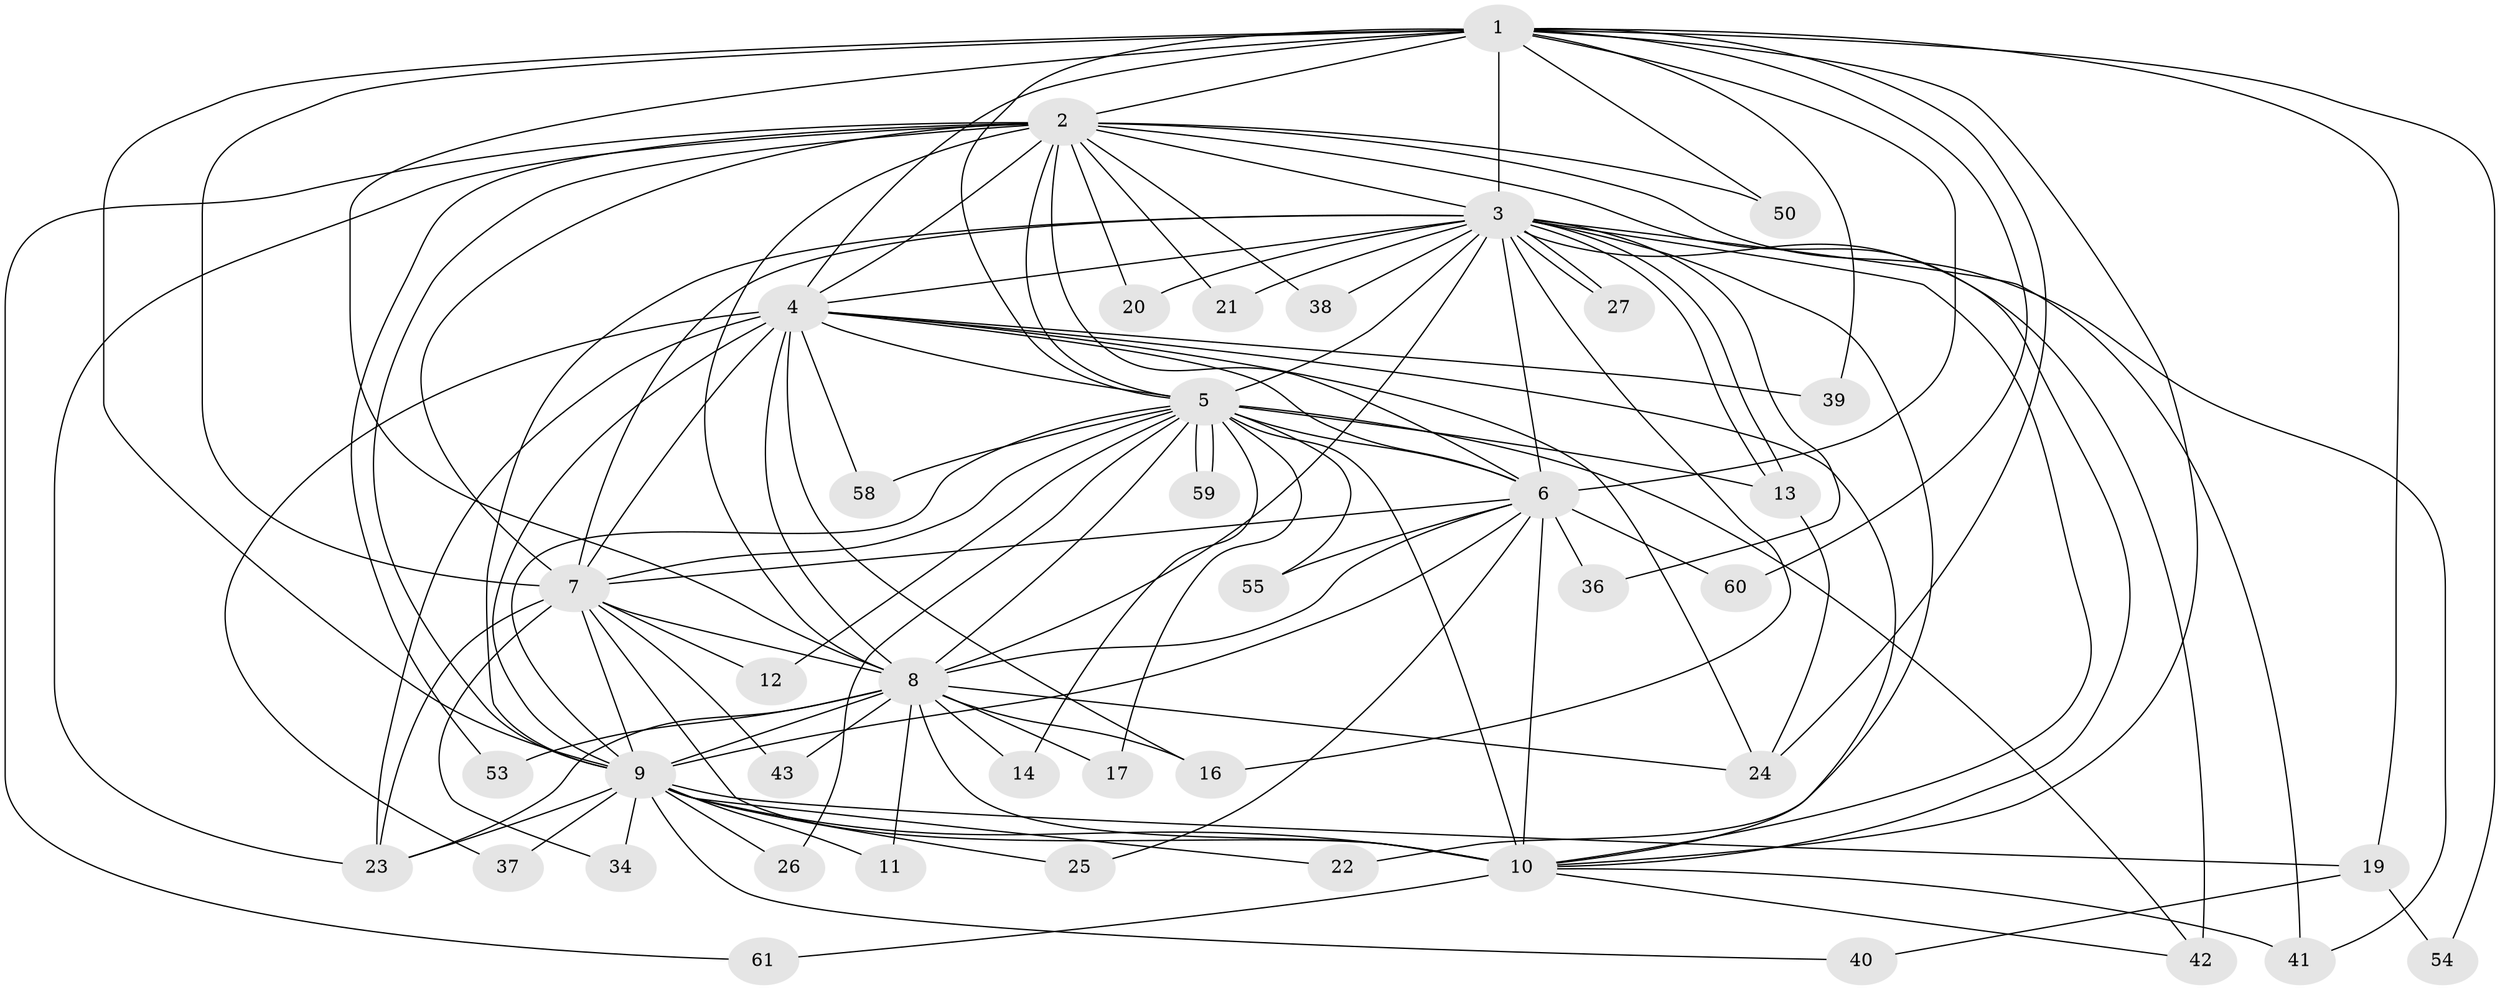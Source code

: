 // original degree distribution, {19: 0.03278688524590164, 17: 0.01639344262295082, 22: 0.01639344262295082, 15: 0.01639344262295082, 14: 0.01639344262295082, 13: 0.03278688524590164, 20: 0.03278688524590164, 2: 0.5737704918032787, 4: 0.06557377049180328, 3: 0.19672131147540983}
// Generated by graph-tools (version 1.1) at 2025/17/03/04/25 18:17:26]
// undirected, 42 vertices, 118 edges
graph export_dot {
graph [start="1"]
  node [color=gray90,style=filled];
  1 [super="+18"];
  2;
  3 [super="+31+15"];
  4;
  5;
  6;
  7;
  8 [super="+35"];
  9 [super="+45+33+56"];
  10;
  11;
  12;
  13 [super="+28"];
  14;
  16 [super="+29"];
  17;
  19 [super="+30"];
  20;
  21;
  22;
  23 [super="+32"];
  24 [super="+49"];
  25;
  26;
  27;
  34;
  36;
  37;
  38;
  39;
  40;
  41 [super="+44"];
  42 [super="+48"];
  43;
  50;
  53;
  54;
  55;
  58;
  59;
  60;
  61;
  1 -- 2;
  1 -- 3 [weight=2];
  1 -- 4;
  1 -- 5;
  1 -- 6;
  1 -- 7;
  1 -- 8 [weight=3];
  1 -- 9;
  1 -- 10;
  1 -- 19 [weight=2];
  1 -- 24;
  1 -- 39;
  1 -- 50;
  1 -- 54;
  1 -- 60;
  2 -- 3;
  2 -- 4;
  2 -- 5;
  2 -- 6;
  2 -- 7;
  2 -- 8;
  2 -- 9;
  2 -- 10;
  2 -- 20;
  2 -- 21;
  2 -- 38;
  2 -- 41;
  2 -- 50;
  2 -- 53;
  2 -- 61;
  2 -- 23;
  3 -- 4;
  3 -- 5;
  3 -- 6 [weight=2];
  3 -- 7;
  3 -- 8 [weight=2];
  3 -- 9 [weight=2];
  3 -- 10;
  3 -- 13;
  3 -- 13;
  3 -- 20;
  3 -- 21;
  3 -- 22;
  3 -- 27 [weight=2];
  3 -- 27;
  3 -- 36;
  3 -- 42;
  3 -- 41;
  3 -- 38;
  3 -- 16;
  4 -- 5;
  4 -- 6;
  4 -- 7;
  4 -- 8;
  4 -- 9;
  4 -- 10;
  4 -- 37;
  4 -- 39;
  4 -- 58;
  4 -- 24;
  4 -- 23;
  4 -- 16;
  5 -- 6;
  5 -- 7;
  5 -- 8;
  5 -- 9;
  5 -- 10;
  5 -- 12;
  5 -- 14;
  5 -- 17;
  5 -- 26;
  5 -- 42;
  5 -- 55;
  5 -- 58;
  5 -- 59;
  5 -- 59;
  5 -- 13;
  6 -- 7;
  6 -- 8;
  6 -- 9;
  6 -- 10;
  6 -- 25;
  6 -- 36;
  6 -- 55;
  6 -- 60;
  7 -- 8;
  7 -- 9;
  7 -- 10;
  7 -- 12;
  7 -- 23;
  7 -- 34;
  7 -- 43;
  8 -- 9;
  8 -- 10;
  8 -- 11;
  8 -- 14;
  8 -- 16;
  8 -- 17;
  8 -- 23;
  8 -- 24;
  8 -- 43;
  8 -- 53;
  9 -- 10 [weight=2];
  9 -- 11;
  9 -- 19;
  9 -- 22;
  9 -- 25;
  9 -- 26;
  9 -- 34;
  9 -- 37;
  9 -- 40;
  9 -- 23;
  10 -- 41;
  10 -- 61;
  10 -- 42;
  13 -- 24;
  19 -- 54;
  19 -- 40;
}
